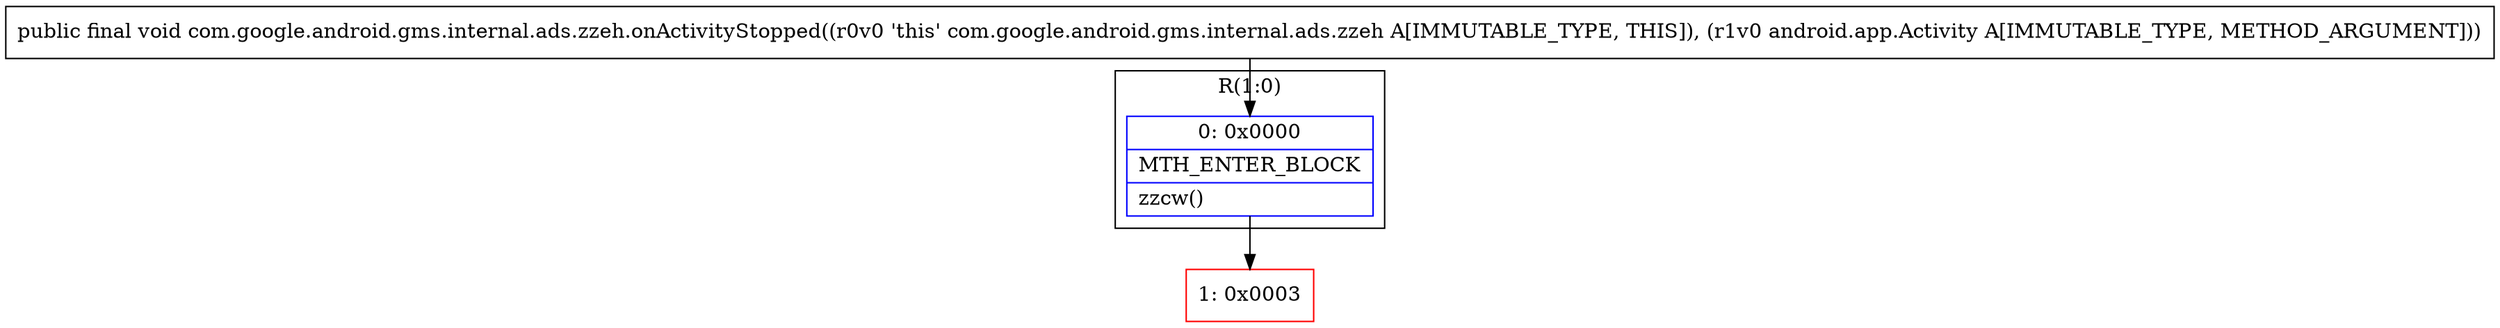 digraph "CFG forcom.google.android.gms.internal.ads.zzeh.onActivityStopped(Landroid\/app\/Activity;)V" {
subgraph cluster_Region_2077809630 {
label = "R(1:0)";
node [shape=record,color=blue];
Node_0 [shape=record,label="{0\:\ 0x0000|MTH_ENTER_BLOCK\l|zzcw()\l}"];
}
Node_1 [shape=record,color=red,label="{1\:\ 0x0003}"];
MethodNode[shape=record,label="{public final void com.google.android.gms.internal.ads.zzeh.onActivityStopped((r0v0 'this' com.google.android.gms.internal.ads.zzeh A[IMMUTABLE_TYPE, THIS]), (r1v0 android.app.Activity A[IMMUTABLE_TYPE, METHOD_ARGUMENT])) }"];
MethodNode -> Node_0;
Node_0 -> Node_1;
}

